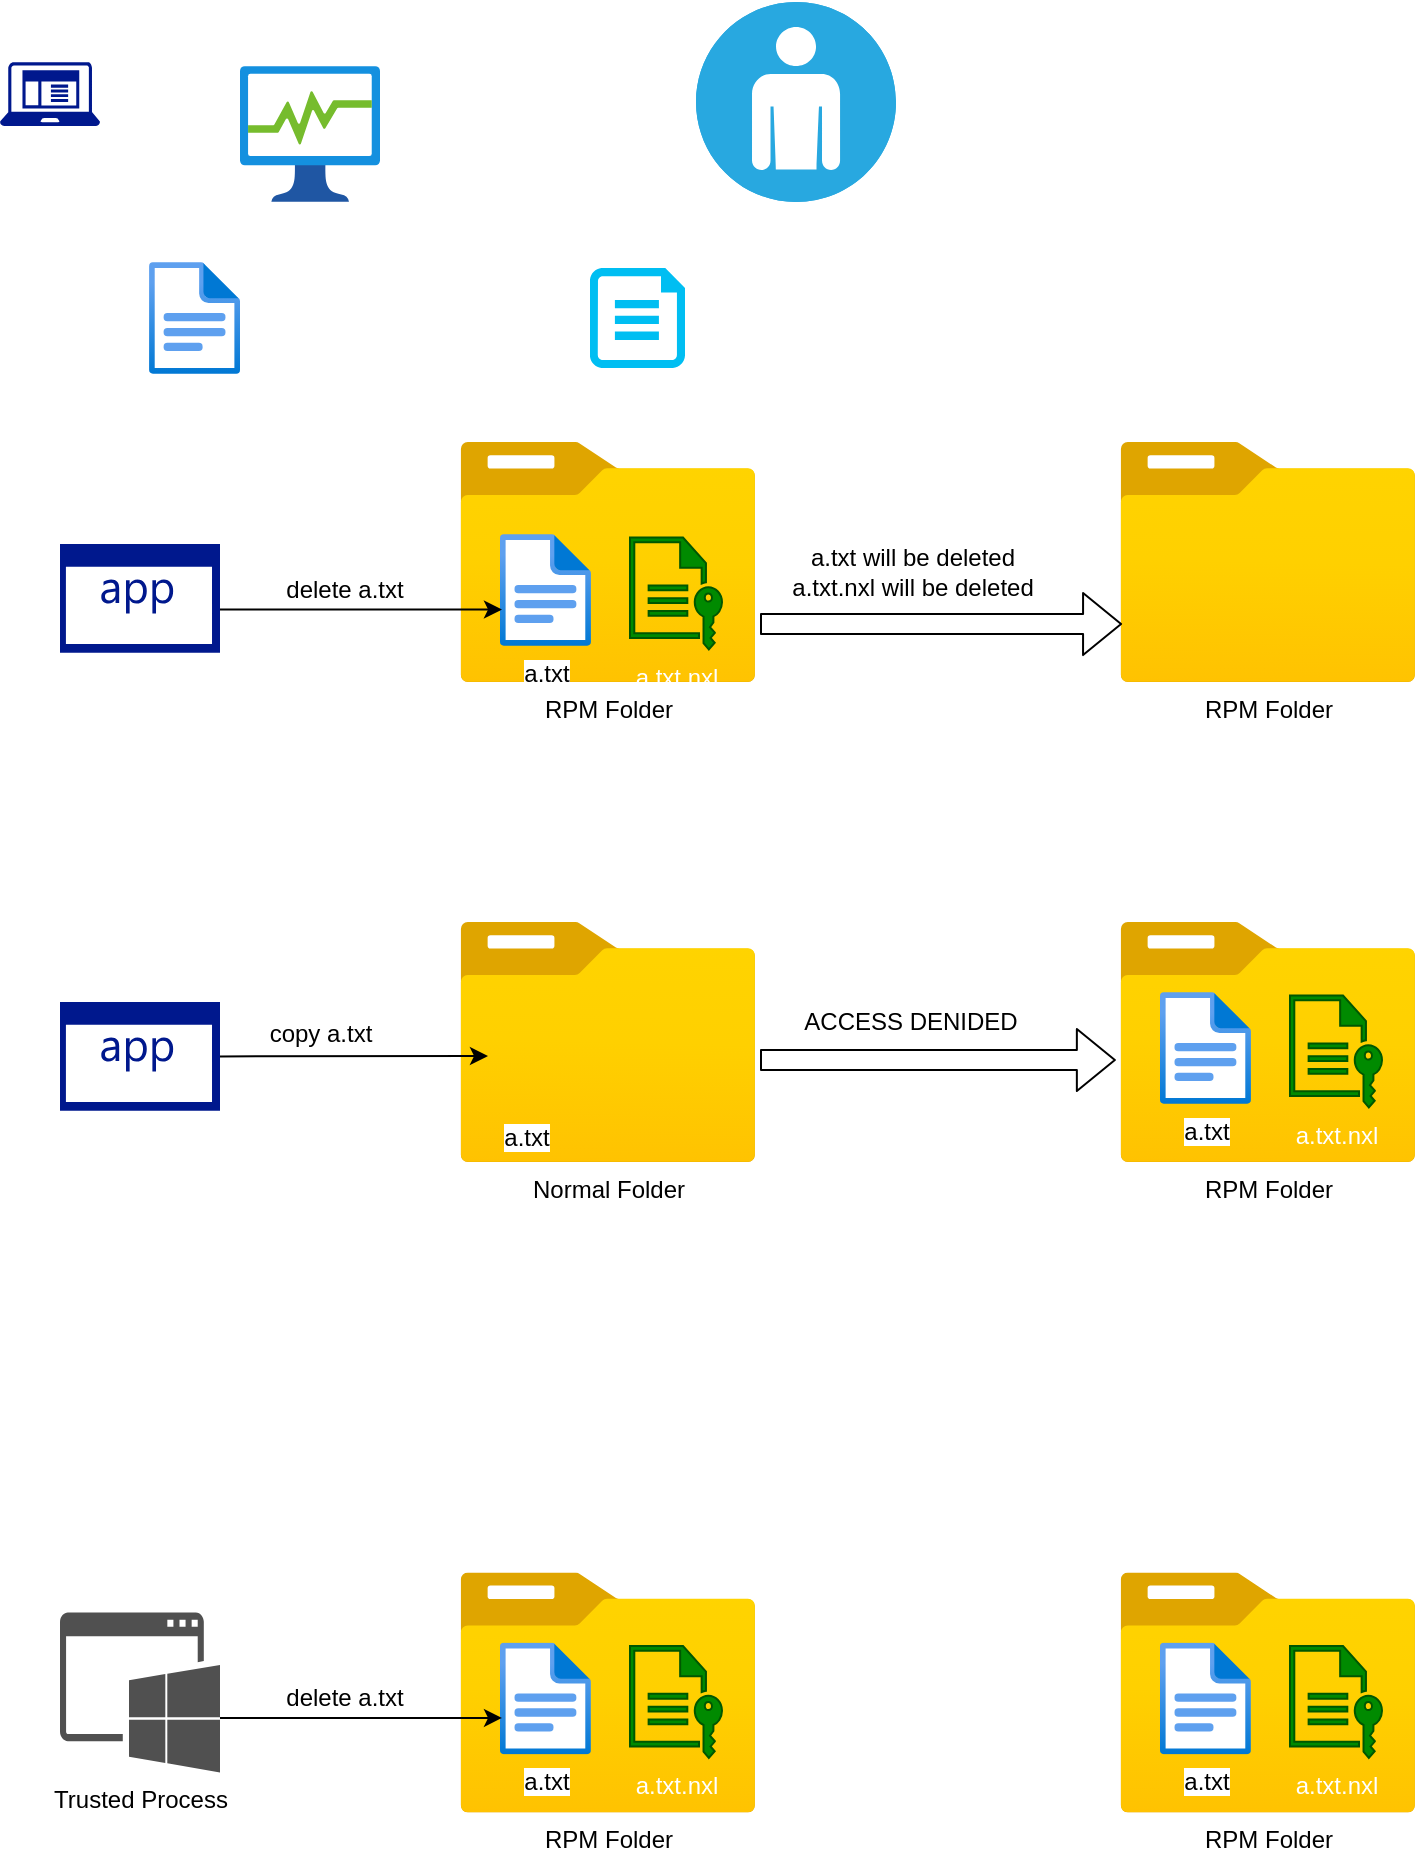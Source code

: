 <mxfile version="14.6.13" type="github" pages="4">
  <diagram id="o6NNyn_IoVE-6ZNWb1Fd" name="Page-1">
    <mxGraphModel dx="1422" dy="823" grid="1" gridSize="10" guides="1" tooltips="1" connect="1" arrows="1" fold="1" page="1" pageScale="1" pageWidth="850" pageHeight="1100" math="0" shadow="0">
      <root>
        <mxCell id="0" />
        <mxCell id="1" parent="0" />
        <mxCell id="n2U3SD2r29fCCjU7_Q8r-6" value="" style="fillColor=#28A8E0;verticalLabelPosition=bottom;html=1;strokeColor=#ffffff;verticalAlign=top;align=center;points=[[0.145,0.145,0],[0.5,0,0],[0.855,0.145,0],[1,0.5,0],[0.855,0.855,0],[0.5,1,0],[0.145,0.855,0],[0,0.5,0]];pointerEvents=1;shape=mxgraph.cisco_safe.compositeIcon;bgIcon=ellipse;resIcon=mxgraph.cisco_safe.capability.user;" vertex="1" parent="1">
          <mxGeometry x="358" y="60" width="100" height="100" as="geometry" />
        </mxCell>
        <mxCell id="n2U3SD2r29fCCjU7_Q8r-7" value="" style="aspect=fixed;html=1;points=[];align=center;image;fontSize=12;image=img/lib/azure2/general/Process_Explorer.svg;" vertex="1" parent="1">
          <mxGeometry x="130" y="92" width="70" height="68" as="geometry" />
        </mxCell>
        <mxCell id="n2U3SD2r29fCCjU7_Q8r-9" value="" style="aspect=fixed;pointerEvents=1;shadow=0;dashed=0;html=1;strokeColor=none;labelPosition=center;verticalLabelPosition=bottom;verticalAlign=top;align=center;fillColor=#00188D;shape=mxgraph.mscae.enterprise.application" vertex="1" parent="1">
          <mxGeometry x="40" y="331" width="80" height="54.4" as="geometry" />
        </mxCell>
        <mxCell id="n2U3SD2r29fCCjU7_Q8r-10" value="" style="aspect=fixed;pointerEvents=1;shadow=0;dashed=0;html=1;strokeColor=none;labelPosition=center;verticalLabelPosition=bottom;verticalAlign=top;align=center;fillColor=#00188D;shape=mxgraph.mscae.enterprise.client_application" vertex="1" parent="1">
          <mxGeometry x="10" y="90" width="50" height="32" as="geometry" />
        </mxCell>
        <mxCell id="n2U3SD2r29fCCjU7_Q8r-11" value="Trusted Process" style="pointerEvents=1;shadow=0;dashed=0;html=1;strokeColor=none;fillColor=#505050;labelPosition=center;verticalLabelPosition=bottom;verticalAlign=top;outlineConnect=0;align=center;shape=mxgraph.office.concepts.application_windows;" vertex="1" parent="1">
          <mxGeometry x="40" y="865.24" width="80" height="80" as="geometry" />
        </mxCell>
        <mxCell id="n2U3SD2r29fCCjU7_Q8r-14" value="" style="group" vertex="1" connectable="0" parent="1">
          <mxGeometry x="570" y="845.24" width="147.86" height="120" as="geometry" />
        </mxCell>
        <mxCell id="n2U3SD2r29fCCjU7_Q8r-15" value="RPM Folder" style="aspect=fixed;html=1;points=[];align=center;image;fontSize=12;image=img/lib/azure2/general/Folder_Blank.svg;" vertex="1" parent="n2U3SD2r29fCCjU7_Q8r-14">
          <mxGeometry width="147.86" height="120" as="geometry" />
        </mxCell>
        <mxCell id="n2U3SD2r29fCCjU7_Q8r-16" value="a.txt.nxl" style="pointerEvents=1;shadow=0;dashed=0;html=1;strokeColor=#005700;fillColor=#008a00;labelPosition=center;verticalLabelPosition=bottom;verticalAlign=top;outlineConnect=0;align=center;shape=mxgraph.office.concepts.file_key;fontColor=#ffffff;" vertex="1" parent="n2U3SD2r29fCCjU7_Q8r-14">
          <mxGeometry x="85" y="36.74" width="46" height="56" as="geometry" />
        </mxCell>
        <mxCell id="n2U3SD2r29fCCjU7_Q8r-17" value="a.txt" style="aspect=fixed;html=1;points=[];align=center;image;fontSize=12;image=img/lib/azure2/general/File.svg;" vertex="1" parent="n2U3SD2r29fCCjU7_Q8r-14">
          <mxGeometry x="20" y="35" width="45.45" height="56" as="geometry" />
        </mxCell>
        <mxCell id="n2U3SD2r29fCCjU7_Q8r-18" value="" style="group" vertex="1" connectable="0" parent="1">
          <mxGeometry x="240" y="845.24" width="147.86" height="120" as="geometry" />
        </mxCell>
        <mxCell id="n2U3SD2r29fCCjU7_Q8r-1" value="RPM Folder" style="aspect=fixed;html=1;points=[];align=center;image;fontSize=12;image=img/lib/azure2/general/Folder_Blank.svg;" vertex="1" parent="n2U3SD2r29fCCjU7_Q8r-18">
          <mxGeometry width="147.86" height="120" as="geometry" />
        </mxCell>
        <mxCell id="n2U3SD2r29fCCjU7_Q8r-2" value="a.txt.nxl" style="pointerEvents=1;shadow=0;dashed=0;html=1;strokeColor=#005700;fillColor=#008a00;labelPosition=center;verticalLabelPosition=bottom;verticalAlign=top;outlineConnect=0;align=center;shape=mxgraph.office.concepts.file_key;fontColor=#ffffff;" vertex="1" parent="n2U3SD2r29fCCjU7_Q8r-18">
          <mxGeometry x="85" y="36.74" width="46" height="56" as="geometry" />
        </mxCell>
        <mxCell id="n2U3SD2r29fCCjU7_Q8r-3" value="a.txt" style="aspect=fixed;html=1;points=[];align=center;image;fontSize=12;image=img/lib/azure2/general/File.svg;" vertex="1" parent="n2U3SD2r29fCCjU7_Q8r-18">
          <mxGeometry x="20" y="35" width="45.45" height="56" as="geometry" />
        </mxCell>
        <mxCell id="n2U3SD2r29fCCjU7_Q8r-12" value="" style="endArrow=classic;html=1;entryX=0.022;entryY=0.674;entryDx=0;entryDy=0;entryPerimeter=0;" edge="1" parent="1" target="n2U3SD2r29fCCjU7_Q8r-3">
          <mxGeometry width="50" height="50" relative="1" as="geometry">
            <mxPoint x="120" y="918" as="sourcePoint" />
            <mxPoint x="220" y="919" as="targetPoint" />
          </mxGeometry>
        </mxCell>
        <mxCell id="n2U3SD2r29fCCjU7_Q8r-21" value="delete a.txt" style="text;html=1;align=center;verticalAlign=middle;resizable=0;points=[];autosize=1;strokeColor=none;" vertex="1" parent="1">
          <mxGeometry x="147" y="898" width="70" height="20" as="geometry" />
        </mxCell>
        <mxCell id="n2U3SD2r29fCCjU7_Q8r-27" value="" style="group" vertex="1" connectable="0" parent="1">
          <mxGeometry x="240" y="280" width="147.86" height="120" as="geometry" />
        </mxCell>
        <mxCell id="n2U3SD2r29fCCjU7_Q8r-28" value="RPM Folder" style="aspect=fixed;html=1;points=[];align=center;image;fontSize=12;image=img/lib/azure2/general/Folder_Blank.svg;" vertex="1" parent="n2U3SD2r29fCCjU7_Q8r-27">
          <mxGeometry width="147.86" height="120" as="geometry" />
        </mxCell>
        <mxCell id="n2U3SD2r29fCCjU7_Q8r-29" value="a.txt.nxl" style="pointerEvents=1;shadow=0;dashed=0;html=1;strokeColor=#005700;fillColor=#008a00;labelPosition=center;verticalLabelPosition=bottom;verticalAlign=top;outlineConnect=0;align=center;shape=mxgraph.office.concepts.file_key;fontColor=#ffffff;" vertex="1" parent="n2U3SD2r29fCCjU7_Q8r-27">
          <mxGeometry x="85" y="47.74" width="46" height="56" as="geometry" />
        </mxCell>
        <mxCell id="n2U3SD2r29fCCjU7_Q8r-30" value="a.txt" style="aspect=fixed;html=1;points=[];align=center;image;fontSize=12;image=img/lib/azure2/general/File.svg;" vertex="1" parent="n2U3SD2r29fCCjU7_Q8r-27">
          <mxGeometry x="20" y="46" width="45.45" height="56" as="geometry" />
        </mxCell>
        <mxCell id="n2U3SD2r29fCCjU7_Q8r-31" value="" style="endArrow=classic;html=1;entryX=0.022;entryY=0.674;entryDx=0;entryDy=0;entryPerimeter=0;" edge="1" parent="1" target="n2U3SD2r29fCCjU7_Q8r-30">
          <mxGeometry width="50" height="50" relative="1" as="geometry">
            <mxPoint x="120" y="363.76" as="sourcePoint" />
            <mxPoint x="220" y="364.76" as="targetPoint" />
          </mxGeometry>
        </mxCell>
        <mxCell id="n2U3SD2r29fCCjU7_Q8r-32" value="delete a.txt" style="text;html=1;align=center;verticalAlign=middle;resizable=0;points=[];autosize=1;strokeColor=none;" vertex="1" parent="1">
          <mxGeometry x="147" y="343.76" width="70" height="20" as="geometry" />
        </mxCell>
        <mxCell id="n2U3SD2r29fCCjU7_Q8r-24" value="RPM Folder" style="aspect=fixed;html=1;points=[];align=center;image;fontSize=12;image=img/lib/azure2/general/Folder_Blank.svg;" vertex="1" parent="1">
          <mxGeometry x="570" y="280" width="147.86" height="120" as="geometry" />
        </mxCell>
        <mxCell id="n2U3SD2r29fCCjU7_Q8r-33" value="" style="shape=flexArrow;endArrow=classic;html=1;entryX=0.007;entryY=0.667;entryDx=0;entryDy=0;entryPerimeter=0;" edge="1" parent="1">
          <mxGeometry width="50" height="50" relative="1" as="geometry">
            <mxPoint x="390" y="371" as="sourcePoint" />
            <mxPoint x="571.035" y="371.04" as="targetPoint" />
          </mxGeometry>
        </mxCell>
        <mxCell id="n2U3SD2r29fCCjU7_Q8r-34" value="a.txt will be deleted&lt;br&gt;a.txt.nxl will be deleted" style="text;html=1;align=center;verticalAlign=middle;resizable=0;points=[];autosize=1;strokeColor=none;" vertex="1" parent="1">
          <mxGeometry x="396" y="329.76" width="140" height="30" as="geometry" />
        </mxCell>
        <mxCell id="n2U3SD2r29fCCjU7_Q8r-35" value="" style="aspect=fixed;pointerEvents=1;shadow=0;dashed=0;html=1;strokeColor=none;labelPosition=center;verticalLabelPosition=bottom;verticalAlign=top;align=center;fillColor=#00188D;shape=mxgraph.mscae.enterprise.application" vertex="1" parent="1">
          <mxGeometry x="40" y="560" width="80" height="54.4" as="geometry" />
        </mxCell>
        <mxCell id="n2U3SD2r29fCCjU7_Q8r-36" value="" style="group" vertex="1" connectable="0" parent="1">
          <mxGeometry x="570" y="520" width="147.86" height="120" as="geometry" />
        </mxCell>
        <mxCell id="n2U3SD2r29fCCjU7_Q8r-37" value="RPM Folder" style="aspect=fixed;html=1;points=[];align=center;image;fontSize=12;image=img/lib/azure2/general/Folder_Blank.svg;" vertex="1" parent="n2U3SD2r29fCCjU7_Q8r-36">
          <mxGeometry width="147.86" height="120" as="geometry" />
        </mxCell>
        <mxCell id="n2U3SD2r29fCCjU7_Q8r-38" value="a.txt.nxl" style="pointerEvents=1;shadow=0;dashed=0;html=1;strokeColor=#005700;fillColor=#008a00;labelPosition=center;verticalLabelPosition=bottom;verticalAlign=top;outlineConnect=0;align=center;shape=mxgraph.office.concepts.file_key;fontColor=#ffffff;" vertex="1" parent="n2U3SD2r29fCCjU7_Q8r-36">
          <mxGeometry x="85" y="36.74" width="46" height="56" as="geometry" />
        </mxCell>
        <mxCell id="n2U3SD2r29fCCjU7_Q8r-39" value="a.txt" style="aspect=fixed;html=1;points=[];align=center;image;fontSize=12;image=img/lib/azure2/general/File.svg;" vertex="1" parent="n2U3SD2r29fCCjU7_Q8r-36">
          <mxGeometry x="20" y="35" width="45.45" height="56" as="geometry" />
        </mxCell>
        <mxCell id="n2U3SD2r29fCCjU7_Q8r-57" value="copy a.txt" style="text;html=1;align=center;verticalAlign=middle;resizable=0;points=[];autosize=1;strokeColor=none;" vertex="1" parent="1">
          <mxGeometry x="140" y="566" width="60" height="20" as="geometry" />
        </mxCell>
        <mxCell id="n2U3SD2r29fCCjU7_Q8r-46" value="Normal Folder" style="aspect=fixed;html=1;points=[];align=center;image;fontSize=12;image=img/lib/azure2/general/Folder_Blank.svg;" vertex="1" parent="1">
          <mxGeometry x="240" y="520" width="147.86" height="120" as="geometry" />
        </mxCell>
        <mxCell id="n2U3SD2r29fCCjU7_Q8r-48" value="" style="aspect=fixed;html=1;points=[];align=center;image;fontSize=12;image=img/lib/azure2/general/File.svg;autosize=0;labelBorderColor=#66FFB3;imageBackground=#FFFFFF;" vertex="1" parent="1">
          <mxGeometry x="84.55" y="190" width="45.45" height="56" as="geometry" />
        </mxCell>
        <mxCell id="n2U3SD2r29fCCjU7_Q8r-58" value="" style="verticalLabelPosition=bottom;html=1;verticalAlign=top;align=center;strokeColor=none;fillColor=#00BEF2;shape=mxgraph.azure.cloud_services_configuration_file;pointerEvents=1;" vertex="1" parent="1">
          <mxGeometry x="305" y="193" width="47.5" height="50" as="geometry" />
        </mxCell>
        <mxCell id="n2U3SD2r29fCCjU7_Q8r-59" value="a.txt" style="shape=image;html=1;verticalAlign=top;verticalLabelPosition=bottom;labelBackgroundColor=#ffffff;imageAspect=0;aspect=fixed;image=https://cdn3.iconfinder.com/data/icons/google-suits-1/32/7_docs_document_file_data_google_suits-128.png" vertex="1" parent="1">
          <mxGeometry x="240" y="549.2" width="65" height="65" as="geometry" />
        </mxCell>
        <mxCell id="n2U3SD2r29fCCjU7_Q8r-56" value="" style="endArrow=classic;html=1;exitX=1;exitY=0.5;exitDx=0;exitDy=0;exitPerimeter=0;" edge="1" parent="1">
          <mxGeometry width="50" height="50" relative="1" as="geometry">
            <mxPoint x="120" y="587.2" as="sourcePoint" />
            <mxPoint x="254" y="587" as="targetPoint" />
          </mxGeometry>
        </mxCell>
        <mxCell id="n2U3SD2r29fCCjU7_Q8r-60" value="" style="shape=flexArrow;endArrow=classic;html=1;entryX=-0.014;entryY=0.575;entryDx=0;entryDy=0;entryPerimeter=0;" edge="1" parent="1" target="n2U3SD2r29fCCjU7_Q8r-37">
          <mxGeometry width="50" height="50" relative="1" as="geometry">
            <mxPoint x="390" y="589" as="sourcePoint" />
            <mxPoint x="450" y="590" as="targetPoint" />
          </mxGeometry>
        </mxCell>
        <mxCell id="n2U3SD2r29fCCjU7_Q8r-61" value="ACCESS DENIDED" style="text;html=1;align=center;verticalAlign=middle;resizable=0;points=[];autosize=1;strokeColor=none;" vertex="1" parent="1">
          <mxGeometry x="405" y="560" width="120" height="20" as="geometry" />
        </mxCell>
      </root>
    </mxGraphModel>
  </diagram>
  <diagram id="Qw7SlQurvlLxu6b0OGKD" name="Page-2">
    <mxGraphModel dx="1422" dy="823" grid="1" gridSize="10" guides="1" tooltips="1" connect="1" arrows="1" fold="1" page="1" pageScale="1" pageWidth="850" pageHeight="1100" math="0" shadow="0">
      <root>
        <mxCell id="P03FhhvTJWEhivGMcLDI-0" />
        <mxCell id="P03FhhvTJWEhivGMcLDI-1" parent="P03FhhvTJWEhivGMcLDI-0" />
        <mxCell id="EfkP3ArHvR3N8VrKUx51-0" value="" style="aspect=fixed;pointerEvents=1;shadow=0;dashed=0;html=1;strokeColor=none;labelPosition=center;verticalLabelPosition=bottom;verticalAlign=top;align=center;fillColor=#00188D;shape=mxgraph.mscae.enterprise.application" vertex="1" parent="P03FhhvTJWEhivGMcLDI-1">
          <mxGeometry x="40" y="121" width="80" height="54.4" as="geometry" />
        </mxCell>
        <mxCell id="EfkP3ArHvR3N8VrKUx51-1" value="" style="group" vertex="1" connectable="0" parent="P03FhhvTJWEhivGMcLDI-1">
          <mxGeometry x="240" y="81" width="147.86" height="120" as="geometry" />
        </mxCell>
        <mxCell id="EfkP3ArHvR3N8VrKUx51-2" value="RPM Folder" style="aspect=fixed;html=1;points=[];align=center;image;fontSize=12;image=img/lib/azure2/general/Folder_Blank.svg;" vertex="1" parent="EfkP3ArHvR3N8VrKUx51-1">
          <mxGeometry width="147.86" height="120" as="geometry" />
        </mxCell>
        <mxCell id="EfkP3ArHvR3N8VrKUx51-3" value="a.txt.nxl" style="pointerEvents=1;shadow=0;dashed=0;html=1;strokeColor=#005700;fillColor=#008a00;labelPosition=center;verticalLabelPosition=bottom;verticalAlign=top;outlineConnect=0;align=center;shape=mxgraph.office.concepts.file_key;fontColor=#ffffff;" vertex="1" parent="EfkP3ArHvR3N8VrKUx51-1">
          <mxGeometry x="85" y="36.74" width="46" height="56" as="geometry" />
        </mxCell>
        <mxCell id="EfkP3ArHvR3N8VrKUx51-4" value="a.txt" style="aspect=fixed;html=1;points=[];align=center;image;fontSize=12;image=img/lib/azure2/general/File.svg;" vertex="1" parent="EfkP3ArHvR3N8VrKUx51-1">
          <mxGeometry x="20" y="35" width="45.45" height="56" as="geometry" />
        </mxCell>
        <mxCell id="EfkP3ArHvR3N8VrKUx51-5" value="" style="endArrow=classic;html=1;entryX=0.022;entryY=0.674;entryDx=0;entryDy=0;entryPerimeter=0;" edge="1" parent="P03FhhvTJWEhivGMcLDI-1" target="EfkP3ArHvR3N8VrKUx51-4">
          <mxGeometry width="50" height="50" relative="1" as="geometry">
            <mxPoint x="120" y="153.76" as="sourcePoint" />
            <mxPoint x="220" y="154.76" as="targetPoint" />
          </mxGeometry>
        </mxCell>
        <mxCell id="EfkP3ArHvR3N8VrKUx51-6" value="delete a.txt" style="text;html=1;align=center;verticalAlign=middle;resizable=0;points=[];autosize=1;strokeColor=none;" vertex="1" parent="P03FhhvTJWEhivGMcLDI-1">
          <mxGeometry x="147" y="133.76" width="70" height="20" as="geometry" />
        </mxCell>
        <mxCell id="EfkP3ArHvR3N8VrKUx51-7" value="RPM Folder" style="aspect=fixed;html=1;points=[];align=center;image;fontSize=12;image=img/lib/azure2/general/Folder_Blank.svg;" vertex="1" parent="P03FhhvTJWEhivGMcLDI-1">
          <mxGeometry x="570" y="81" width="147.86" height="120" as="geometry" />
        </mxCell>
        <mxCell id="EfkP3ArHvR3N8VrKUx51-8" value="" style="shape=flexArrow;endArrow=classic;html=1;entryX=0.007;entryY=0.667;entryDx=0;entryDy=0;entryPerimeter=0;" edge="1" parent="P03FhhvTJWEhivGMcLDI-1" target="EfkP3ArHvR3N8VrKUx51-7">
          <mxGeometry width="50" height="50" relative="1" as="geometry">
            <mxPoint x="390" y="161" as="sourcePoint" />
            <mxPoint x="450" y="281" as="targetPoint" />
          </mxGeometry>
        </mxCell>
        <mxCell id="EfkP3ArHvR3N8VrKUx51-9" value="a.txt will be deleted&lt;br&gt;a.txt.nxl will be deleted" style="text;html=1;align=center;verticalAlign=middle;resizable=0;points=[];autosize=1;strokeColor=none;" vertex="1" parent="P03FhhvTJWEhivGMcLDI-1">
          <mxGeometry x="396" y="119.76" width="140" height="30" as="geometry" />
        </mxCell>
        <mxCell id="EfkP3ArHvR3N8VrKUx51-10" value="" style="aspect=fixed;pointerEvents=1;shadow=0;dashed=0;html=1;strokeColor=none;labelPosition=center;verticalLabelPosition=bottom;verticalAlign=top;align=center;fillColor=#00188D;shape=mxgraph.mscae.enterprise.application" vertex="1" parent="P03FhhvTJWEhivGMcLDI-1">
          <mxGeometry x="40" y="274" width="80" height="54.4" as="geometry" />
        </mxCell>
        <mxCell id="EfkP3ArHvR3N8VrKUx51-11" value="" style="group" vertex="1" connectable="0" parent="P03FhhvTJWEhivGMcLDI-1">
          <mxGeometry x="570" y="234" width="147.86" height="120" as="geometry" />
        </mxCell>
        <mxCell id="EfkP3ArHvR3N8VrKUx51-12" value="RPM Folder" style="aspect=fixed;html=1;points=[];align=center;image;fontSize=12;image=img/lib/azure2/general/Folder_Blank.svg;" vertex="1" parent="EfkP3ArHvR3N8VrKUx51-11">
          <mxGeometry width="147.86" height="120" as="geometry" />
        </mxCell>
        <mxCell id="EfkP3ArHvR3N8VrKUx51-13" value="a.txt.nxl" style="pointerEvents=1;shadow=0;dashed=0;html=1;strokeColor=#005700;fillColor=#008a00;labelPosition=center;verticalLabelPosition=bottom;verticalAlign=top;outlineConnect=0;align=center;shape=mxgraph.office.concepts.file_key;fontColor=#ffffff;" vertex="1" parent="EfkP3ArHvR3N8VrKUx51-11">
          <mxGeometry x="85" y="36.74" width="46" height="56" as="geometry" />
        </mxCell>
        <mxCell id="EfkP3ArHvR3N8VrKUx51-14" value="a.txt" style="aspect=fixed;html=1;points=[];align=center;image;fontSize=12;image=img/lib/azure2/general/File.svg;" vertex="1" parent="EfkP3ArHvR3N8VrKUx51-11">
          <mxGeometry x="20" y="35" width="45.45" height="56" as="geometry" />
        </mxCell>
        <mxCell id="EfkP3ArHvR3N8VrKUx51-15" value="copy a.txt" style="text;html=1;align=center;verticalAlign=middle;resizable=0;points=[];autosize=1;strokeColor=none;" vertex="1" parent="P03FhhvTJWEhivGMcLDI-1">
          <mxGeometry x="140" y="280" width="60" height="20" as="geometry" />
        </mxCell>
        <mxCell id="EfkP3ArHvR3N8VrKUx51-16" value="Normal Folder" style="aspect=fixed;html=1;points=[];align=center;image;fontSize=12;image=img/lib/azure2/general/Folder_Blank.svg;" vertex="1" parent="P03FhhvTJWEhivGMcLDI-1">
          <mxGeometry x="240" y="234" width="147.86" height="120" as="geometry" />
        </mxCell>
        <mxCell id="EfkP3ArHvR3N8VrKUx51-17" value="a.txt" style="shape=image;html=1;verticalAlign=top;verticalLabelPosition=bottom;labelBackgroundColor=#ffffff;imageAspect=0;aspect=fixed;image=https://cdn3.iconfinder.com/data/icons/google-suits-1/32/7_docs_document_file_data_google_suits-128.png" vertex="1" parent="P03FhhvTJWEhivGMcLDI-1">
          <mxGeometry x="240" y="263.2" width="65" height="65" as="geometry" />
        </mxCell>
        <mxCell id="EfkP3ArHvR3N8VrKUx51-18" value="" style="endArrow=classic;html=1;exitX=1;exitY=0.5;exitDx=0;exitDy=0;exitPerimeter=0;" edge="1" parent="P03FhhvTJWEhivGMcLDI-1">
          <mxGeometry width="50" height="50" relative="1" as="geometry">
            <mxPoint x="120" y="301.2" as="sourcePoint" />
            <mxPoint x="254" y="301" as="targetPoint" />
          </mxGeometry>
        </mxCell>
        <mxCell id="EfkP3ArHvR3N8VrKUx51-19" value="" style="shape=flexArrow;endArrow=classic;html=1;entryX=-0.014;entryY=0.575;entryDx=0;entryDy=0;entryPerimeter=0;" edge="1" parent="P03FhhvTJWEhivGMcLDI-1" target="EfkP3ArHvR3N8VrKUx51-12">
          <mxGeometry width="50" height="50" relative="1" as="geometry">
            <mxPoint x="390" y="303" as="sourcePoint" />
            <mxPoint x="450" y="304" as="targetPoint" />
          </mxGeometry>
        </mxCell>
        <mxCell id="EfkP3ArHvR3N8VrKUx51-20" value="ACCESS DENIDED" style="text;html=1;align=center;verticalAlign=middle;resizable=0;points=[];autosize=1;strokeColor=none;" vertex="1" parent="P03FhhvTJWEhivGMcLDI-1">
          <mxGeometry x="405" y="274" width="120" height="20" as="geometry" />
        </mxCell>
        <mxCell id="EfkP3ArHvR3N8VrKUx51-21" value="1. when process try o delete a.txt, it will delete a.txt and a.txt.nxl&lt;br&gt;&lt;div&gt;&lt;span&gt;2. when process try to copy the same name file to RPM folder, will be denided&lt;/span&gt;&lt;/div&gt;" style="text;html=1;align=left;verticalAlign=middle;resizable=0;points=[];autosize=1;strokeColor=none;" vertex="1" parent="P03FhhvTJWEhivGMcLDI-1">
          <mxGeometry x="40" y="410" width="440" height="30" as="geometry" />
        </mxCell>
      </root>
    </mxGraphModel>
  </diagram>
  <diagram id="zjksGobWvAJSCShZ6EVU" name="Page-3">
    <mxGraphModel dx="1422" dy="823" grid="1" gridSize="10" guides="1" tooltips="1" connect="1" arrows="1" fold="1" page="1" pageScale="1" pageWidth="850" pageHeight="1100" math="0" shadow="0">
      <root>
        <mxCell id="GMv7muQKxePfa3yibNe2-0" />
        <mxCell id="GMv7muQKxePfa3yibNe2-1" parent="GMv7muQKxePfa3yibNe2-0" />
        <mxCell id="r_QSIj7Veg4OnCeHJCxJ-0" value="Trusted Process" style="pointerEvents=1;shadow=0;dashed=0;html=1;strokeColor=none;fillColor=#505050;labelPosition=center;verticalLabelPosition=bottom;verticalAlign=top;outlineConnect=0;align=center;shape=mxgraph.office.concepts.application_windows;" vertex="1" parent="GMv7muQKxePfa3yibNe2-1">
          <mxGeometry x="40" y="100" width="80" height="80" as="geometry" />
        </mxCell>
        <mxCell id="r_QSIj7Veg4OnCeHJCxJ-5" value="" style="group" vertex="1" connectable="0" parent="GMv7muQKxePfa3yibNe2-1">
          <mxGeometry x="240" y="80" width="147.86" height="120" as="geometry" />
        </mxCell>
        <mxCell id="r_QSIj7Veg4OnCeHJCxJ-6" value="RPM Folder" style="aspect=fixed;html=1;points=[];align=center;image;fontSize=12;image=img/lib/azure2/general/Folder_Blank.svg;" vertex="1" parent="r_QSIj7Veg4OnCeHJCxJ-5">
          <mxGeometry width="147.86" height="120" as="geometry" />
        </mxCell>
        <mxCell id="r_QSIj7Veg4OnCeHJCxJ-7" value="a.txt.nxl" style="pointerEvents=1;shadow=0;dashed=0;html=1;strokeColor=#005700;fillColor=#008a00;labelPosition=center;verticalLabelPosition=bottom;verticalAlign=top;outlineConnect=0;align=center;shape=mxgraph.office.concepts.file_key;fontColor=#ffffff;" vertex="1" parent="r_QSIj7Veg4OnCeHJCxJ-5">
          <mxGeometry x="85" y="36.74" width="46" height="56" as="geometry" />
        </mxCell>
        <mxCell id="r_QSIj7Veg4OnCeHJCxJ-8" value="a.txt" style="aspect=fixed;html=1;points=[];align=center;image;fontSize=12;image=img/lib/azure2/general/File.svg;" vertex="1" parent="r_QSIj7Veg4OnCeHJCxJ-5">
          <mxGeometry x="20" y="35" width="45.45" height="56" as="geometry" />
        </mxCell>
        <mxCell id="r_QSIj7Veg4OnCeHJCxJ-9" value="" style="endArrow=classic;html=1;entryX=0.022;entryY=0.674;entryDx=0;entryDy=0;entryPerimeter=0;" edge="1" parent="GMv7muQKxePfa3yibNe2-1" target="r_QSIj7Veg4OnCeHJCxJ-8">
          <mxGeometry width="50" height="50" relative="1" as="geometry">
            <mxPoint x="120" y="152.76" as="sourcePoint" />
            <mxPoint x="220" y="153.76" as="targetPoint" />
          </mxGeometry>
        </mxCell>
        <mxCell id="r_QSIj7Veg4OnCeHJCxJ-10" value="delete a.txt" style="text;html=1;align=center;verticalAlign=middle;resizable=0;points=[];autosize=1;strokeColor=none;" vertex="1" parent="GMv7muQKxePfa3yibNe2-1">
          <mxGeometry x="147" y="132.76" width="70" height="20" as="geometry" />
        </mxCell>
        <mxCell id="r_QSIj7Veg4OnCeHJCxJ-11" value="Trusted Process" style="pointerEvents=1;shadow=0;dashed=0;html=1;strokeColor=none;fillColor=#505050;labelPosition=center;verticalLabelPosition=bottom;verticalAlign=top;outlineConnect=0;align=center;shape=mxgraph.office.concepts.application_windows;" vertex="1" parent="GMv7muQKxePfa3yibNe2-1">
          <mxGeometry x="40" y="259" width="80" height="80" as="geometry" />
        </mxCell>
        <mxCell id="r_QSIj7Veg4OnCeHJCxJ-20" value="" style="endArrow=classic;html=1;entryX=0.022;entryY=0.674;entryDx=0;entryDy=0;entryPerimeter=0;" edge="1" parent="GMv7muQKxePfa3yibNe2-1">
          <mxGeometry width="50" height="50" relative="1" as="geometry">
            <mxPoint x="120" y="311.76" as="sourcePoint" />
            <mxPoint x="261.0" y="311.744" as="targetPoint" />
          </mxGeometry>
        </mxCell>
        <mxCell id="r_QSIj7Veg4OnCeHJCxJ-21" value="copy a.txt" style="text;html=1;align=center;verticalAlign=middle;resizable=0;points=[];autosize=1;strokeColor=none;" vertex="1" parent="GMv7muQKxePfa3yibNe2-1">
          <mxGeometry x="152" y="291.76" width="60" height="20" as="geometry" />
        </mxCell>
        <mxCell id="r_QSIj7Veg4OnCeHJCxJ-17" value="Normal Folder" style="aspect=fixed;html=1;points=[];align=center;image;fontSize=12;image=img/lib/azure2/general/Folder_Blank.svg;" vertex="1" parent="GMv7muQKxePfa3yibNe2-1">
          <mxGeometry x="240" y="239" width="147.86" height="120" as="geometry" />
        </mxCell>
        <mxCell id="14pkPNIHaboXRfsYoTZx-1" value="" style="group" vertex="1" connectable="0" parent="GMv7muQKxePfa3yibNe2-1">
          <mxGeometry x="570" y="239" width="147.86" height="120" as="geometry" />
        </mxCell>
        <mxCell id="r_QSIj7Veg4OnCeHJCxJ-13" value="RPM Folder" style="aspect=fixed;html=1;points=[];align=center;image;fontSize=12;image=img/lib/azure2/general/Folder_Blank.svg;" vertex="1" parent="14pkPNIHaboXRfsYoTZx-1">
          <mxGeometry width="147.86" height="120" as="geometry" />
        </mxCell>
        <mxCell id="r_QSIj7Veg4OnCeHJCxJ-14" value="a.txt.nxl" style="pointerEvents=1;shadow=0;dashed=0;html=1;strokeColor=#005700;fillColor=#008a00;labelPosition=center;verticalLabelPosition=bottom;verticalAlign=top;outlineConnect=0;align=center;shape=mxgraph.office.concepts.file_key;fontColor=#ffffff;" vertex="1" parent="14pkPNIHaboXRfsYoTZx-1">
          <mxGeometry x="85" y="36.74" width="46" height="56" as="geometry" />
        </mxCell>
        <mxCell id="14pkPNIHaboXRfsYoTZx-0" value="a.txt" style="shape=image;html=1;verticalAlign=top;verticalLabelPosition=bottom;labelBackgroundColor=#ffffff;imageAspect=0;aspect=fixed;image=https://cdn3.iconfinder.com/data/icons/google-suits-1/32/7_docs_document_file_data_google_suits-128.png" vertex="1" parent="14pkPNIHaboXRfsYoTZx-1">
          <mxGeometry x="9" y="30.0" width="65" height="65" as="geometry" />
        </mxCell>
        <mxCell id="DrXREMnMUBdbzShw-7_8-0" value="a.txt" style="shape=image;html=1;verticalAlign=top;verticalLabelPosition=bottom;labelBackgroundColor=#ffffff;imageAspect=0;aspect=fixed;image=https://cdn3.iconfinder.com/data/icons/google-suits-1/32/7_docs_document_file_data_google_suits-128.png" vertex="1" parent="GMv7muQKxePfa3yibNe2-1">
          <mxGeometry x="250" y="268.0" width="65" height="65" as="geometry" />
        </mxCell>
        <mxCell id="DrXREMnMUBdbzShw-7_8-1" value="" style="shape=flexArrow;endArrow=classic;html=1;" edge="1" parent="GMv7muQKxePfa3yibNe2-1">
          <mxGeometry width="50" height="50" relative="1" as="geometry">
            <mxPoint x="390" y="309" as="sourcePoint" />
            <mxPoint x="570" y="309" as="targetPoint" />
          </mxGeometry>
        </mxCell>
        <mxCell id="DrXREMnMUBdbzShw-7_8-2" value="SUCCESS" style="text;html=1;align=center;verticalAlign=middle;resizable=0;points=[];autosize=1;strokeColor=none;" vertex="1" parent="GMv7muQKxePfa3yibNe2-1">
          <mxGeometry x="420" y="279" width="70" height="20" as="geometry" />
        </mxCell>
        <mxCell id="DrXREMnMUBdbzShw-7_8-4" value="" style="group" vertex="1" connectable="0" parent="GMv7muQKxePfa3yibNe2-1">
          <mxGeometry x="880" y="500" width="147.86" height="120" as="geometry" />
        </mxCell>
        <mxCell id="DrXREMnMUBdbzShw-7_8-5" value="RPM Folder" style="aspect=fixed;html=1;points=[];align=center;image;fontSize=12;image=img/lib/azure2/general/Folder_Blank.svg;" vertex="1" parent="DrXREMnMUBdbzShw-7_8-4">
          <mxGeometry width="147.86" height="120" as="geometry" />
        </mxCell>
        <mxCell id="DrXREMnMUBdbzShw-7_8-6" value="a.txt.nxl" style="pointerEvents=1;shadow=0;dashed=0;html=1;strokeColor=#005700;fillColor=#008a00;labelPosition=center;verticalLabelPosition=bottom;verticalAlign=top;outlineConnect=0;align=center;shape=mxgraph.office.concepts.file_key;fontColor=#ffffff;" vertex="1" parent="DrXREMnMUBdbzShw-7_8-4">
          <mxGeometry x="85" y="36.74" width="46" height="56" as="geometry" />
        </mxCell>
        <mxCell id="DrXREMnMUBdbzShw-7_8-7" value="a.txt" style="aspect=fixed;html=1;points=[];align=center;image;fontSize=12;image=img/lib/azure2/general/File.svg;" vertex="1" parent="DrXREMnMUBdbzShw-7_8-4">
          <mxGeometry x="20" y="35" width="45.45" height="56" as="geometry" />
        </mxCell>
        <mxCell id="DrXREMnMUBdbzShw-7_8-8" value="" style="group" vertex="1" connectable="0" parent="GMv7muQKxePfa3yibNe2-1">
          <mxGeometry x="570" y="80" width="147.86" height="120" as="geometry" />
        </mxCell>
        <mxCell id="r_QSIj7Veg4OnCeHJCxJ-2" value="RPM Folder" style="aspect=fixed;html=1;points=[];align=center;image;fontSize=12;image=img/lib/azure2/general/Folder_Blank.svg;" vertex="1" parent="DrXREMnMUBdbzShw-7_8-8">
          <mxGeometry width="147.86" height="120" as="geometry" />
        </mxCell>
        <mxCell id="r_QSIj7Veg4OnCeHJCxJ-3" value="a.txt.nxl" style="pointerEvents=1;shadow=0;dashed=0;html=1;strokeColor=#005700;fillColor=#008a00;labelPosition=center;verticalLabelPosition=bottom;verticalAlign=top;outlineConnect=0;align=center;shape=mxgraph.office.concepts.file_key;fontColor=#ffffff;" vertex="1" parent="DrXREMnMUBdbzShw-7_8-8">
          <mxGeometry x="85" y="36.74" width="46" height="56" as="geometry" />
        </mxCell>
        <mxCell id="DrXREMnMUBdbzShw-7_8-9" value="" style="shape=flexArrow;endArrow=classic;html=1;entryX=-0.014;entryY=0.625;entryDx=0;entryDy=0;entryPerimeter=0;" edge="1" parent="GMv7muQKxePfa3yibNe2-1" target="r_QSIj7Veg4OnCeHJCxJ-2">
          <mxGeometry width="50" height="50" relative="1" as="geometry">
            <mxPoint x="390" y="155" as="sourcePoint" />
            <mxPoint x="450" y="300" as="targetPoint" />
          </mxGeometry>
        </mxCell>
        <mxCell id="DrXREMnMUBdbzShw-7_8-10" value="SUCCESS" style="text;html=1;align=center;verticalAlign=middle;resizable=0;points=[];autosize=1;strokeColor=none;" vertex="1" parent="GMv7muQKxePfa3yibNe2-1">
          <mxGeometry x="420" y="120" width="70" height="20" as="geometry" />
        </mxCell>
        <mxCell id="ZZaqTbI0mlckGNy8Gid3-0" value="Un-Trusted Process" style="aspect=fixed;pointerEvents=1;shadow=0;dashed=0;html=1;strokeColor=none;labelPosition=center;verticalLabelPosition=bottom;verticalAlign=top;align=center;fillColor=#00188D;shape=mxgraph.mscae.enterprise.application" vertex="1" parent="GMv7muQKxePfa3yibNe2-1">
          <mxGeometry x="40" y="466" width="80" height="54.4" as="geometry" />
        </mxCell>
        <mxCell id="ZZaqTbI0mlckGNy8Gid3-1" value="" style="group" vertex="1" connectable="0" parent="GMv7muQKxePfa3yibNe2-1">
          <mxGeometry x="240" y="426" width="147.86" height="120" as="geometry" />
        </mxCell>
        <mxCell id="ZZaqTbI0mlckGNy8Gid3-2" value="RPM Folder" style="aspect=fixed;html=1;points=[];align=center;image;fontSize=12;image=img/lib/azure2/general/Folder_Blank.svg;" vertex="1" parent="ZZaqTbI0mlckGNy8Gid3-1">
          <mxGeometry width="147.86" height="120" as="geometry" />
        </mxCell>
        <mxCell id="ZZaqTbI0mlckGNy8Gid3-3" value="a.txt.nxl" style="pointerEvents=1;shadow=0;dashed=0;html=1;strokeColor=#005700;fillColor=#008a00;labelPosition=center;verticalLabelPosition=bottom;verticalAlign=top;outlineConnect=0;align=center;shape=mxgraph.office.concepts.file_key;fontColor=#ffffff;" vertex="1" parent="ZZaqTbI0mlckGNy8Gid3-1">
          <mxGeometry x="85" y="36.74" width="46" height="56" as="geometry" />
        </mxCell>
        <mxCell id="ZZaqTbI0mlckGNy8Gid3-4" value="a.txt" style="aspect=fixed;html=1;points=[];align=center;image;fontSize=12;image=img/lib/azure2/general/File.svg;" vertex="1" parent="ZZaqTbI0mlckGNy8Gid3-1">
          <mxGeometry x="20" y="35" width="45.45" height="56" as="geometry" />
        </mxCell>
        <mxCell id="ZZaqTbI0mlckGNy8Gid3-5" value="" style="endArrow=classic;html=1;entryX=0.022;entryY=0.674;entryDx=0;entryDy=0;entryPerimeter=0;" edge="1" parent="GMv7muQKxePfa3yibNe2-1" target="ZZaqTbI0mlckGNy8Gid3-4">
          <mxGeometry width="50" height="50" relative="1" as="geometry">
            <mxPoint x="120" y="498.76" as="sourcePoint" />
            <mxPoint x="220" y="499.76" as="targetPoint" />
          </mxGeometry>
        </mxCell>
        <mxCell id="ZZaqTbI0mlckGNy8Gid3-6" value="delete a.txt" style="text;html=1;align=center;verticalAlign=middle;resizable=0;points=[];autosize=1;strokeColor=none;" vertex="1" parent="GMv7muQKxePfa3yibNe2-1">
          <mxGeometry x="147" y="478.76" width="70" height="20" as="geometry" />
        </mxCell>
        <mxCell id="ZZaqTbI0mlckGNy8Gid3-7" value="RPM Folder" style="aspect=fixed;html=1;points=[];align=center;image;fontSize=12;image=img/lib/azure2/general/Folder_Blank.svg;" vertex="1" parent="GMv7muQKxePfa3yibNe2-1">
          <mxGeometry x="570" y="426" width="147.86" height="120" as="geometry" />
        </mxCell>
        <mxCell id="ZZaqTbI0mlckGNy8Gid3-8" value="" style="shape=flexArrow;endArrow=classic;html=1;entryX=0.007;entryY=0.667;entryDx=0;entryDy=0;entryPerimeter=0;" edge="1" parent="GMv7muQKxePfa3yibNe2-1" target="ZZaqTbI0mlckGNy8Gid3-7">
          <mxGeometry width="50" height="50" relative="1" as="geometry">
            <mxPoint x="390" y="506" as="sourcePoint" />
            <mxPoint x="450" y="626" as="targetPoint" />
          </mxGeometry>
        </mxCell>
        <mxCell id="ZZaqTbI0mlckGNy8Gid3-9" value="a.txt will be deleted&lt;br&gt;a.txt.nxl will be deleted" style="text;html=1;align=center;verticalAlign=middle;resizable=0;points=[];autosize=1;strokeColor=none;" vertex="1" parent="GMv7muQKxePfa3yibNe2-1">
          <mxGeometry x="396" y="464.76" width="140" height="30" as="geometry" />
        </mxCell>
        <mxCell id="ZZaqTbI0mlckGNy8Gid3-10" value="Un-Trusted Process" style="aspect=fixed;pointerEvents=1;shadow=0;dashed=0;html=1;strokeColor=none;labelPosition=center;verticalLabelPosition=bottom;verticalAlign=top;align=center;fillColor=#00188D;shape=mxgraph.mscae.enterprise.application" vertex="1" parent="GMv7muQKxePfa3yibNe2-1">
          <mxGeometry x="40" y="619" width="80" height="54.4" as="geometry" />
        </mxCell>
        <mxCell id="ZZaqTbI0mlckGNy8Gid3-11" value="" style="group" vertex="1" connectable="0" parent="GMv7muQKxePfa3yibNe2-1">
          <mxGeometry x="570" y="579" width="147.86" height="120" as="geometry" />
        </mxCell>
        <mxCell id="ZZaqTbI0mlckGNy8Gid3-12" value="RPM Folder" style="aspect=fixed;html=1;points=[];align=center;image;fontSize=12;image=img/lib/azure2/general/Folder_Blank.svg;" vertex="1" parent="ZZaqTbI0mlckGNy8Gid3-11">
          <mxGeometry width="147.86" height="120" as="geometry" />
        </mxCell>
        <mxCell id="ZZaqTbI0mlckGNy8Gid3-13" value="a.txt.nxl" style="pointerEvents=1;shadow=0;dashed=0;html=1;strokeColor=#005700;fillColor=#008a00;labelPosition=center;verticalLabelPosition=bottom;verticalAlign=top;outlineConnect=0;align=center;shape=mxgraph.office.concepts.file_key;fontColor=#ffffff;" vertex="1" parent="ZZaqTbI0mlckGNy8Gid3-11">
          <mxGeometry x="85" y="36.74" width="46" height="56" as="geometry" />
        </mxCell>
        <mxCell id="ZZaqTbI0mlckGNy8Gid3-14" value="a.txt" style="aspect=fixed;html=1;points=[];align=center;image;fontSize=12;image=img/lib/azure2/general/File.svg;" vertex="1" parent="ZZaqTbI0mlckGNy8Gid3-11">
          <mxGeometry x="20" y="35" width="45.45" height="56" as="geometry" />
        </mxCell>
        <mxCell id="ZZaqTbI0mlckGNy8Gid3-15" value="copy a.txt" style="text;html=1;align=center;verticalAlign=middle;resizable=0;points=[];autosize=1;strokeColor=none;" vertex="1" parent="GMv7muQKxePfa3yibNe2-1">
          <mxGeometry x="140" y="625" width="60" height="20" as="geometry" />
        </mxCell>
        <mxCell id="ZZaqTbI0mlckGNy8Gid3-16" value="Normal Folder" style="aspect=fixed;html=1;points=[];align=center;image;fontSize=12;image=img/lib/azure2/general/Folder_Blank.svg;" vertex="1" parent="GMv7muQKxePfa3yibNe2-1">
          <mxGeometry x="240" y="579" width="147.86" height="120" as="geometry" />
        </mxCell>
        <mxCell id="ZZaqTbI0mlckGNy8Gid3-17" value="a.txt" style="shape=image;html=1;verticalAlign=top;verticalLabelPosition=bottom;labelBackgroundColor=#ffffff;imageAspect=0;aspect=fixed;image=https://cdn3.iconfinder.com/data/icons/google-suits-1/32/7_docs_document_file_data_google_suits-128.png" vertex="1" parent="GMv7muQKxePfa3yibNe2-1">
          <mxGeometry x="240" y="608.2" width="65" height="65" as="geometry" />
        </mxCell>
        <mxCell id="ZZaqTbI0mlckGNy8Gid3-18" value="" style="endArrow=classic;html=1;exitX=1;exitY=0.5;exitDx=0;exitDy=0;exitPerimeter=0;" edge="1" parent="GMv7muQKxePfa3yibNe2-1">
          <mxGeometry width="50" height="50" relative="1" as="geometry">
            <mxPoint x="120" y="646.2" as="sourcePoint" />
            <mxPoint x="254" y="646" as="targetPoint" />
          </mxGeometry>
        </mxCell>
        <mxCell id="ZZaqTbI0mlckGNy8Gid3-19" value="" style="shape=flexArrow;endArrow=classic;html=1;entryX=-0.014;entryY=0.575;entryDx=0;entryDy=0;entryPerimeter=0;" edge="1" parent="GMv7muQKxePfa3yibNe2-1" target="ZZaqTbI0mlckGNy8Gid3-12">
          <mxGeometry width="50" height="50" relative="1" as="geometry">
            <mxPoint x="390" y="648" as="sourcePoint" />
            <mxPoint x="450" y="649" as="targetPoint" />
          </mxGeometry>
        </mxCell>
        <mxCell id="ZZaqTbI0mlckGNy8Gid3-20" value="ACCESS DENIDED" style="text;html=1;align=center;verticalAlign=middle;resizable=0;points=[];autosize=1;strokeColor=none;" vertex="1" parent="GMv7muQKxePfa3yibNe2-1">
          <mxGeometry x="405" y="619" width="120" height="20" as="geometry" />
        </mxCell>
      </root>
    </mxGraphModel>
  </diagram>
  <diagram id="DPfjs0EcaI1xPxXf5vxl" name="Page-4">
    <mxGraphModel dx="1422" dy="823" grid="1" gridSize="10" guides="1" tooltips="1" connect="1" arrows="1" fold="1" page="1" pageScale="1" pageWidth="850" pageHeight="1100" math="0" shadow="0">
      <root>
        <mxCell id="lCXhdvk04ypBz417QvPm-0" />
        <mxCell id="lCXhdvk04ypBz417QvPm-1" parent="lCXhdvk04ypBz417QvPm-0" />
        <mxCell id="lCXhdvk04ypBz417QvPm-2" value="" style="shape=table;html=1;whiteSpace=wrap;startSize=0;container=1;collapsible=0;childLayout=tableLayout;" vertex="1" parent="lCXhdvk04ypBz417QvPm-1">
          <mxGeometry x="50" y="80" width="780" height="360" as="geometry" />
        </mxCell>
        <mxCell id="lCXhdvk04ypBz417QvPm-3" value="" style="shape=partialRectangle;html=1;whiteSpace=wrap;collapsible=0;dropTarget=0;pointerEvents=0;fillColor=none;top=0;left=0;bottom=0;right=0;points=[[0,0.5],[1,0.5]];portConstraint=eastwest;" vertex="1" parent="lCXhdvk04ypBz417QvPm-2">
          <mxGeometry width="780" height="40" as="geometry" />
        </mxCell>
        <mxCell id="lCXhdvk04ypBz417QvPm-4" value="Solution" style="shape=partialRectangle;html=1;whiteSpace=wrap;connectable=0;overflow=hidden;fillColor=none;top=0;left=0;bottom=0;right=0;" vertex="1" parent="lCXhdvk04ypBz417QvPm-3">
          <mxGeometry width="133" height="40" as="geometry" />
        </mxCell>
        <mxCell id="lCXhdvk04ypBz417QvPm-5" value="Condition" style="shape=partialRectangle;html=1;whiteSpace=wrap;connectable=0;overflow=hidden;fillColor=none;top=0;left=0;bottom=0;right=0;" vertex="1" parent="lCXhdvk04ypBz417QvPm-3">
          <mxGeometry x="133" width="237" height="40" as="geometry" />
        </mxCell>
        <mxCell id="lCXhdvk04ypBz417QvPm-6" value="Code Change" style="shape=partialRectangle;html=1;whiteSpace=wrap;connectable=0;overflow=hidden;fillColor=none;top=0;left=0;bottom=0;right=0;" vertex="1" parent="lCXhdvk04ypBz417QvPm-3">
          <mxGeometry x="370" width="120" height="40" as="geometry" />
        </mxCell>
        <mxCell id="lCXhdvk04ypBz417QvPm-7" value="Affect" style="shape=partialRectangle;html=1;whiteSpace=wrap;connectable=0;overflow=hidden;fillColor=none;top=0;left=0;bottom=0;right=0;" vertex="1" parent="lCXhdvk04ypBz417QvPm-3">
          <mxGeometry x="490" width="290" height="40" as="geometry" />
        </mxCell>
        <mxCell id="lCXhdvk04ypBz417QvPm-8" value="" style="shape=partialRectangle;html=1;whiteSpace=wrap;collapsible=0;dropTarget=0;pointerEvents=0;fillColor=none;top=0;left=0;bottom=0;right=0;points=[[0,0.5],[1,0.5]];portConstraint=eastwest;" vertex="1" parent="lCXhdvk04ypBz417QvPm-2">
          <mxGeometry y="40" width="780" height="100" as="geometry" />
        </mxCell>
        <mxCell id="lCXhdvk04ypBz417QvPm-9" value="Process" style="shape=partialRectangle;html=1;whiteSpace=wrap;connectable=0;overflow=hidden;fillColor=none;top=0;left=0;bottom=0;right=0;" vertex="1" parent="lCXhdvk04ypBz417QvPm-8">
          <mxGeometry width="133" height="100" as="geometry" />
        </mxCell>
        <mxCell id="lCXhdvk04ypBz417QvPm-10" value="1. Process need know run on ECTR or not&lt;br&gt;2. Need RMX pass parameter" style="shape=partialRectangle;html=1;whiteSpace=wrap;connectable=0;overflow=hidden;fillColor=none;top=0;left=0;bottom=0;right=0;align=left;" vertex="1" parent="lCXhdvk04ypBz417QvPm-8">
          <mxGeometry x="133" width="237" height="100" as="geometry" />
        </mxCell>
        <mxCell id="lCXhdvk04ypBz417QvPm-11" value="&lt;span&gt;1. RMX&lt;br&gt;2. RMDSDK&lt;br&gt;3.&amp;nbsp;&lt;/span&gt;&lt;span&gt;nxrmserv&lt;br&gt;4. nxrmdrvlib&lt;br&gt;&lt;/span&gt;&lt;span&gt;5. nxrmfltman&lt;br&gt;6. nxrmflt&lt;br&gt;&lt;/span&gt;" style="shape=partialRectangle;html=1;whiteSpace=wrap;connectable=0;overflow=hidden;fillColor=none;top=0;left=0;bottom=0;right=0;align=left;" vertex="1" parent="lCXhdvk04ypBz417QvPm-8">
          <mxGeometry x="370" width="120" height="100" as="geometry" />
        </mxCell>
        <mxCell id="lCXhdvk04ypBz417QvPm-12" value="1. Just the specify process" style="shape=partialRectangle;html=1;whiteSpace=wrap;connectable=0;overflow=hidden;fillColor=none;top=0;left=0;bottom=0;right=0;align=left;" vertex="1" parent="lCXhdvk04ypBz417QvPm-8">
          <mxGeometry x="490" width="290" height="100" as="geometry" />
        </mxCell>
        <mxCell id="lCXhdvk04ypBz417QvPm-13" value="" style="shape=partialRectangle;html=1;whiteSpace=wrap;collapsible=0;dropTarget=0;pointerEvents=0;fillColor=none;top=0;left=0;bottom=0;right=0;points=[[0,0.5],[1,0.5]];portConstraint=eastwest;" vertex="1" parent="lCXhdvk04ypBz417QvPm-2">
          <mxGeometry y="140" width="780" height="110" as="geometry" />
        </mxCell>
        <mxCell id="lCXhdvk04ypBz417QvPm-14" value="Folder" style="shape=partialRectangle;html=1;whiteSpace=wrap;connectable=0;overflow=hidden;fillColor=none;top=0;left=0;bottom=0;right=0;" vertex="1" parent="lCXhdvk04ypBz417QvPm-13">
          <mxGeometry width="133" height="110" as="geometry" />
        </mxCell>
        <mxCell id="lCXhdvk04ypBz417QvPm-15" value="1. IT config" style="shape=partialRectangle;html=1;whiteSpace=wrap;connectable=0;overflow=hidden;fillColor=none;top=0;left=0;bottom=0;right=0;align=left;" vertex="1" parent="lCXhdvk04ypBz417QvPm-13">
          <mxGeometry x="133" width="237" height="110" as="geometry" />
        </mxCell>
        <mxCell id="lCXhdvk04ypBz417QvPm-16" value="1. nxrmserv&lt;br&gt;2. nxrmdrvlib&lt;br&gt;3. nxrmfltman&lt;br&gt;4. nxrmflt" style="shape=partialRectangle;html=1;whiteSpace=wrap;connectable=0;overflow=hidden;fillColor=none;top=0;left=0;bottom=0;right=0;align=left;" vertex="1" parent="lCXhdvk04ypBz417QvPm-13">
          <mxGeometry x="370" width="120" height="110" as="geometry" />
        </mxCell>
        <mxCell id="lCXhdvk04ypBz417QvPm-17" value="1. When the process access this folder" style="shape=partialRectangle;html=1;whiteSpace=wrap;connectable=0;overflow=hidden;fillColor=none;top=0;left=0;bottom=0;right=0;align=left;" vertex="1" parent="lCXhdvk04ypBz417QvPm-13">
          <mxGeometry x="490" width="290" height="110" as="geometry" />
        </mxCell>
        <mxCell id="lCXhdvk04ypBz417QvPm-18" value="" style="shape=partialRectangle;html=1;whiteSpace=wrap;collapsible=0;dropTarget=0;pointerEvents=0;fillColor=none;top=0;left=0;bottom=0;right=0;points=[[0,0.5],[1,0.5]];portConstraint=eastwest;" vertex="1" parent="lCXhdvk04ypBz417QvPm-2">
          <mxGeometry y="250" width="780" height="110" as="geometry" />
        </mxCell>
        <mxCell id="lCXhdvk04ypBz417QvPm-19" value="Tursted, Un-Trusted" style="shape=partialRectangle;html=1;whiteSpace=wrap;connectable=0;overflow=hidden;fillColor=none;top=0;left=0;bottom=0;right=0;" vertex="1" parent="lCXhdvk04ypBz417QvPm-18">
          <mxGeometry width="133" height="110" as="geometry" />
        </mxCell>
        <mxCell id="lCXhdvk04ypBz417QvPm-20" value="" style="shape=partialRectangle;html=1;whiteSpace=wrap;connectable=0;overflow=hidden;fillColor=none;top=0;left=0;bottom=0;right=0;" vertex="1" parent="lCXhdvk04ypBz417QvPm-18">
          <mxGeometry x="133" width="237" height="110" as="geometry" />
        </mxCell>
        <mxCell id="lCXhdvk04ypBz417QvPm-21" value="1. nxrmflt" style="shape=partialRectangle;html=1;whiteSpace=wrap;connectable=0;overflow=hidden;fillColor=none;top=0;left=0;bottom=0;right=0;align=left;" vertex="1" parent="lCXhdvk04ypBz417QvPm-18">
          <mxGeometry x="370" width="120" height="110" as="geometry" />
        </mxCell>
        <mxCell id="lCXhdvk04ypBz417QvPm-22" value="1. The trusted process (RPM behavior will be changed)&lt;br&gt;2. The trusted process need call extra API to delete .nxl file" style="shape=partialRectangle;html=1;whiteSpace=wrap;connectable=0;overflow=hidden;fillColor=none;top=0;left=0;bottom=0;right=0;align=left;" vertex="1" parent="lCXhdvk04ypBz417QvPm-18">
          <mxGeometry x="490" width="290" height="110" as="geometry" />
        </mxCell>
      </root>
    </mxGraphModel>
  </diagram>
</mxfile>
